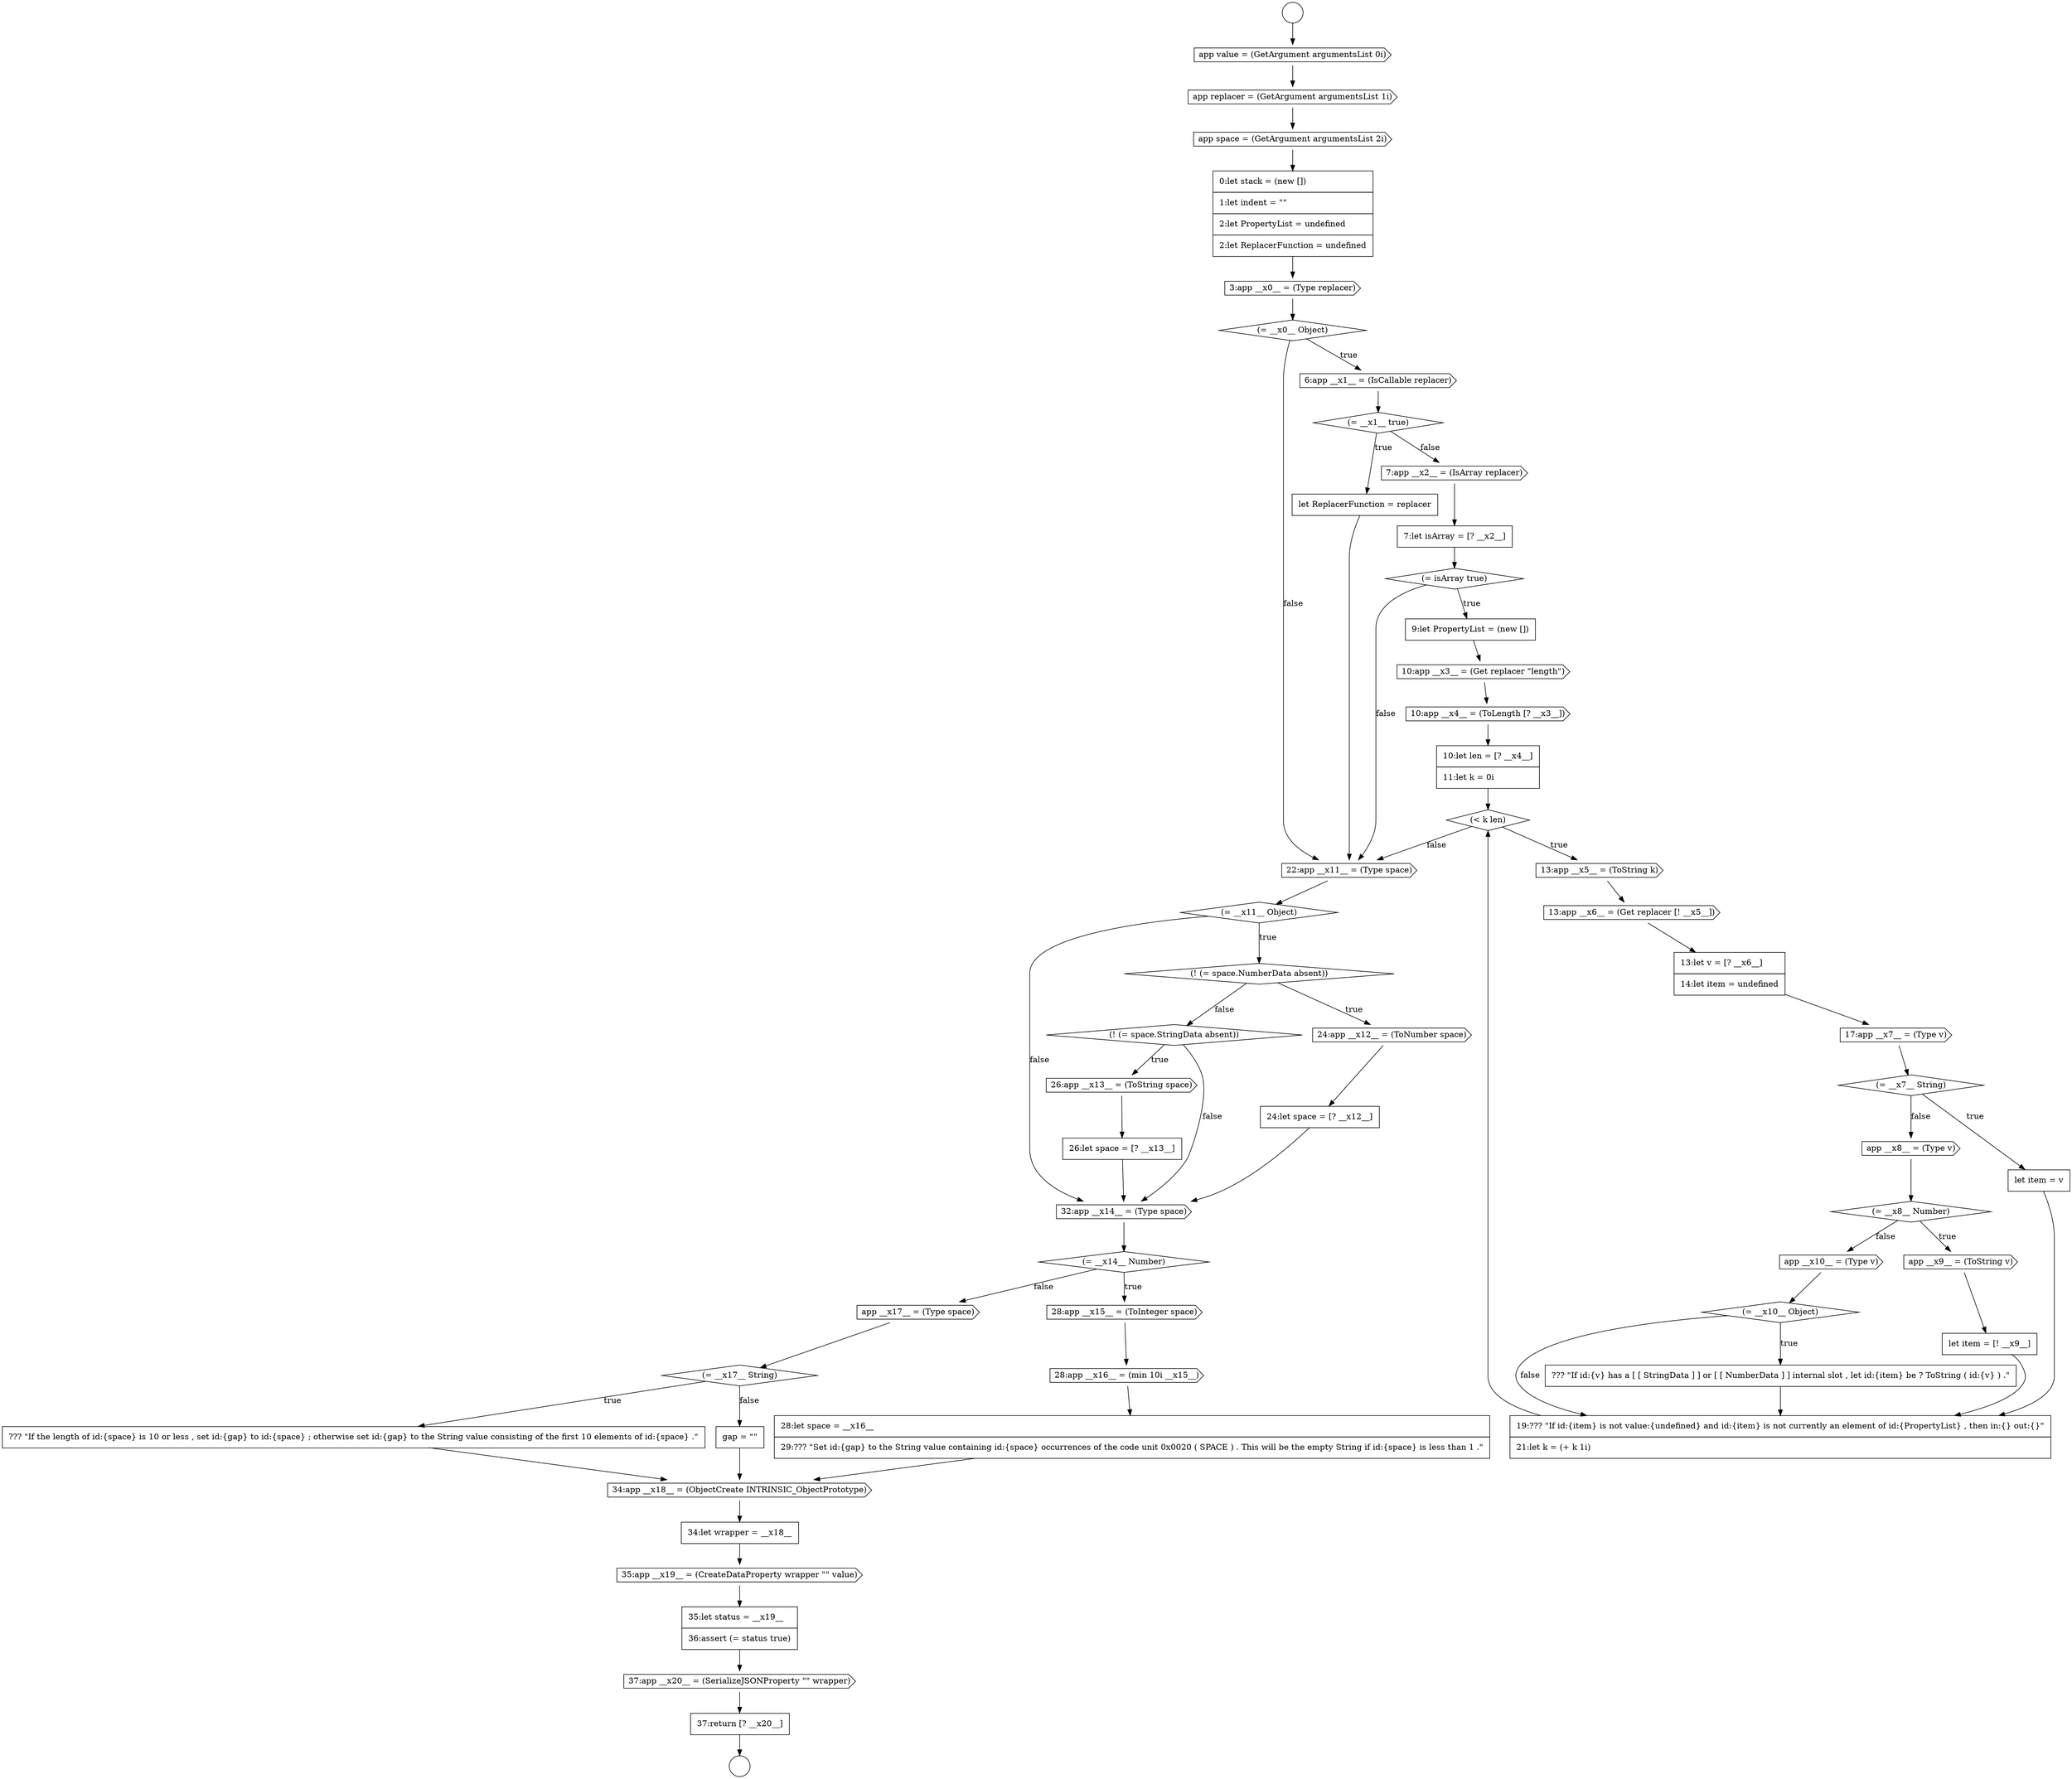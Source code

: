 digraph {
  node16894 [shape=none, margin=0, label=<<font color="black">
    <table border="0" cellborder="1" cellspacing="0" cellpadding="10">
      <tr><td align="left">??? &quot;If the length of id:{space} is 10 or less , set id:{gap} to id:{space} ; otherwise set id:{gap} to the String value consisting of the first 10 elements of id:{space} .&quot;</td></tr>
    </table>
  </font>> color="black" fillcolor="white" style=filled]
  node16890 [shape=cds, label=<<font color="black">28:app __x16__ = (min 10i __x15__)</font>> color="black" fillcolor="white" style=filled]
  node16897 [shape=none, margin=0, label=<<font color="black">
    <table border="0" cellborder="1" cellspacing="0" cellpadding="10">
      <tr><td align="left">34:let wrapper = __x18__</td></tr>
    </table>
  </font>> color="black" fillcolor="white" style=filled]
  node16882 [shape=cds, label=<<font color="black">24:app __x12__ = (ToNumber space)</font>> color="black" fillcolor="white" style=filled]
  node16899 [shape=none, margin=0, label=<<font color="black">
    <table border="0" cellborder="1" cellspacing="0" cellpadding="10">
      <tr><td align="left">35:let status = __x19__</td></tr>
      <tr><td align="left">36:assert (= status true)</td></tr>
    </table>
  </font>> color="black" fillcolor="white" style=filled]
  node16847 [shape=circle label=" " color="black" fillcolor="white" style=filled]
  node16886 [shape=none, margin=0, label=<<font color="black">
    <table border="0" cellborder="1" cellspacing="0" cellpadding="10">
      <tr><td align="left">26:let space = [? __x13__]</td></tr>
    </table>
  </font>> color="black" fillcolor="white" style=filled]
  node16896 [shape=cds, label=<<font color="black">34:app __x18__ = (ObjectCreate INTRINSIC_ObjectPrototype)</font>> color="black" fillcolor="white" style=filled]
  node16892 [shape=cds, label=<<font color="black">app __x17__ = (Type space)</font>> color="black" fillcolor="white" style=filled]
  node16884 [shape=diamond, label=<<font color="black">(! (= space.StringData absent))</font>> color="black" fillcolor="white" style=filled]
  node16898 [shape=cds, label=<<font color="black">35:app __x19__ = (CreateDataProperty wrapper &quot;&quot; value)</font>> color="black" fillcolor="white" style=filled]
  node16881 [shape=diamond, label=<<font color="black">(! (= space.NumberData absent))</font>> color="black" fillcolor="white" style=filled]
  node16862 [shape=cds, label=<<font color="black">10:app __x4__ = (ToLength [? __x3__])</font>> color="black" fillcolor="white" style=filled]
  node16868 [shape=cds, label=<<font color="black">17:app __x7__ = (Type v)</font>> color="black" fillcolor="white" style=filled]
  node16849 [shape=cds, label=<<font color="black">app replacer = (GetArgument argumentsList 1i)</font>> color="black" fillcolor="white" style=filled]
  node16877 [shape=none, margin=0, label=<<font color="black">
    <table border="0" cellborder="1" cellspacing="0" cellpadding="10">
      <tr><td align="left">??? &quot;If id:{v} has a [ [ StringData ] ] or [ [ NumberData ] ] internal slot , let id:{item} be ? ToString ( id:{v} ) .&quot;</td></tr>
    </table>
  </font>> color="black" fillcolor="white" style=filled]
  node16853 [shape=diamond, label=<<font color="black">(= __x0__ Object)</font>> color="black" fillcolor="white" style=filled]
  node16848 [shape=cds, label=<<font color="black">app value = (GetArgument argumentsList 0i)</font>> color="black" fillcolor="white" style=filled]
  node16873 [shape=cds, label=<<font color="black">app __x9__ = (ToString v)</font>> color="black" fillcolor="white" style=filled]
  node16872 [shape=diamond, label=<<font color="black">(= __x8__ Number)</font>> color="black" fillcolor="white" style=filled]
  node16885 [shape=cds, label=<<font color="black">26:app __x13__ = (ToString space)</font>> color="black" fillcolor="white" style=filled]
  node16858 [shape=none, margin=0, label=<<font color="black">
    <table border="0" cellborder="1" cellspacing="0" cellpadding="10">
      <tr><td align="left">7:let isArray = [? __x2__]</td></tr>
    </table>
  </font>> color="black" fillcolor="white" style=filled]
  node16861 [shape=cds, label=<<font color="black">10:app __x3__ = (Get replacer &quot;length&quot;)</font>> color="black" fillcolor="white" style=filled]
  node16865 [shape=cds, label=<<font color="black">13:app __x5__ = (ToString k)</font>> color="black" fillcolor="white" style=filled]
  node16880 [shape=diamond, label=<<font color="black">(= __x11__ Object)</font>> color="black" fillcolor="white" style=filled]
  node16893 [shape=diamond, label=<<font color="black">(= __x17__ String)</font>> color="black" fillcolor="white" style=filled]
  node16850 [shape=cds, label=<<font color="black">app space = (GetArgument argumentsList 2i)</font>> color="black" fillcolor="white" style=filled]
  node16889 [shape=cds, label=<<font color="black">28:app __x15__ = (ToInteger space)</font>> color="black" fillcolor="white" style=filled]
  node16854 [shape=cds, label=<<font color="black">6:app __x1__ = (IsCallable replacer)</font>> color="black" fillcolor="white" style=filled]
  node16879 [shape=cds, label=<<font color="black">22:app __x11__ = (Type space)</font>> color="black" fillcolor="white" style=filled]
  node16876 [shape=diamond, label=<<font color="black">(= __x10__ Object)</font>> color="black" fillcolor="white" style=filled]
  node16857 [shape=cds, label=<<font color="black">7:app __x2__ = (IsArray replacer)</font>> color="black" fillcolor="white" style=filled]
  node16869 [shape=diamond, label=<<font color="black">(= __x7__ String)</font>> color="black" fillcolor="white" style=filled]
  node16866 [shape=cds, label=<<font color="black">13:app __x6__ = (Get replacer [! __x5__])</font>> color="black" fillcolor="white" style=filled]
  node16855 [shape=diamond, label=<<font color="black">(= __x1__ true)</font>> color="black" fillcolor="white" style=filled]
  node16900 [shape=cds, label=<<font color="black">37:app __x20__ = (SerializeJSONProperty &quot;&quot; wrapper)</font>> color="black" fillcolor="white" style=filled]
  node16883 [shape=none, margin=0, label=<<font color="black">
    <table border="0" cellborder="1" cellspacing="0" cellpadding="10">
      <tr><td align="left">24:let space = [? __x12__]</td></tr>
    </table>
  </font>> color="black" fillcolor="white" style=filled]
  node16851 [shape=none, margin=0, label=<<font color="black">
    <table border="0" cellborder="1" cellspacing="0" cellpadding="10">
      <tr><td align="left">0:let stack = (new [])</td></tr>
      <tr><td align="left">1:let indent = &quot;&quot;</td></tr>
      <tr><td align="left">2:let PropertyList = undefined</td></tr>
      <tr><td align="left">2:let ReplacerFunction = undefined</td></tr>
    </table>
  </font>> color="black" fillcolor="white" style=filled]
  node16864 [shape=diamond, label=<<font color="black">(&lt; k len)</font>> color="black" fillcolor="white" style=filled]
  node16887 [shape=cds, label=<<font color="black">32:app __x14__ = (Type space)</font>> color="black" fillcolor="white" style=filled]
  node16863 [shape=none, margin=0, label=<<font color="black">
    <table border="0" cellborder="1" cellspacing="0" cellpadding="10">
      <tr><td align="left">10:let len = [? __x4__]</td></tr>
      <tr><td align="left">11:let k = 0i</td></tr>
    </table>
  </font>> color="black" fillcolor="white" style=filled]
  node16860 [shape=none, margin=0, label=<<font color="black">
    <table border="0" cellborder="1" cellspacing="0" cellpadding="10">
      <tr><td align="left">9:let PropertyList = (new [])</td></tr>
    </table>
  </font>> color="black" fillcolor="white" style=filled]
  node16875 [shape=cds, label=<<font color="black">app __x10__ = (Type v)</font>> color="black" fillcolor="white" style=filled]
  node16870 [shape=none, margin=0, label=<<font color="black">
    <table border="0" cellborder="1" cellspacing="0" cellpadding="10">
      <tr><td align="left">let item = v</td></tr>
    </table>
  </font>> color="black" fillcolor="white" style=filled]
  node16895 [shape=none, margin=0, label=<<font color="black">
    <table border="0" cellborder="1" cellspacing="0" cellpadding="10">
      <tr><td align="left">gap = &quot;&quot;</td></tr>
    </table>
  </font>> color="black" fillcolor="white" style=filled]
  node16846 [shape=circle label=" " color="black" fillcolor="white" style=filled]
  node16852 [shape=cds, label=<<font color="black">3:app __x0__ = (Type replacer)</font>> color="black" fillcolor="white" style=filled]
  node16867 [shape=none, margin=0, label=<<font color="black">
    <table border="0" cellborder="1" cellspacing="0" cellpadding="10">
      <tr><td align="left">13:let v = [? __x6__]</td></tr>
      <tr><td align="left">14:let item = undefined</td></tr>
    </table>
  </font>> color="black" fillcolor="white" style=filled]
  node16878 [shape=none, margin=0, label=<<font color="black">
    <table border="0" cellborder="1" cellspacing="0" cellpadding="10">
      <tr><td align="left">19:??? &quot;If id:{item} is not value:{undefined} and id:{item} is not currently an element of id:{PropertyList} , then in:{} out:{}&quot;</td></tr>
      <tr><td align="left">21:let k = (+ k 1i)</td></tr>
    </table>
  </font>> color="black" fillcolor="white" style=filled]
  node16871 [shape=cds, label=<<font color="black">app __x8__ = (Type v)</font>> color="black" fillcolor="white" style=filled]
  node16874 [shape=none, margin=0, label=<<font color="black">
    <table border="0" cellborder="1" cellspacing="0" cellpadding="10">
      <tr><td align="left">let item = [! __x9__]</td></tr>
    </table>
  </font>> color="black" fillcolor="white" style=filled]
  node16901 [shape=none, margin=0, label=<<font color="black">
    <table border="0" cellborder="1" cellspacing="0" cellpadding="10">
      <tr><td align="left">37:return [? __x20__]</td></tr>
    </table>
  </font>> color="black" fillcolor="white" style=filled]
  node16888 [shape=diamond, label=<<font color="black">(= __x14__ Number)</font>> color="black" fillcolor="white" style=filled]
  node16891 [shape=none, margin=0, label=<<font color="black">
    <table border="0" cellborder="1" cellspacing="0" cellpadding="10">
      <tr><td align="left">28:let space = __x16__</td></tr>
      <tr><td align="left">29:??? &quot;Set id:{gap} to the String value containing id:{space} occurrences of the code unit 0x0020 ( SPACE ) . This will be the empty String if id:{space} is less than 1 .&quot;</td></tr>
    </table>
  </font>> color="black" fillcolor="white" style=filled]
  node16859 [shape=diamond, label=<<font color="black">(= isArray true)</font>> color="black" fillcolor="white" style=filled]
  node16856 [shape=none, margin=0, label=<<font color="black">
    <table border="0" cellborder="1" cellspacing="0" cellpadding="10">
      <tr><td align="left">let ReplacerFunction = replacer</td></tr>
    </table>
  </font>> color="black" fillcolor="white" style=filled]
  node16866 -> node16867 [ color="black"]
  node16881 -> node16882 [label=<<font color="black">true</font>> color="black"]
  node16881 -> node16884 [label=<<font color="black">false</font>> color="black"]
  node16873 -> node16874 [ color="black"]
  node16857 -> node16858 [ color="black"]
  node16878 -> node16864 [ color="black"]
  node16851 -> node16852 [ color="black"]
  node16855 -> node16856 [label=<<font color="black">true</font>> color="black"]
  node16855 -> node16857 [label=<<font color="black">false</font>> color="black"]
  node16891 -> node16896 [ color="black"]
  node16877 -> node16878 [ color="black"]
  node16865 -> node16866 [ color="black"]
  node16897 -> node16898 [ color="black"]
  node16876 -> node16877 [label=<<font color="black">true</font>> color="black"]
  node16876 -> node16878 [label=<<font color="black">false</font>> color="black"]
  node16880 -> node16881 [label=<<font color="black">true</font>> color="black"]
  node16880 -> node16887 [label=<<font color="black">false</font>> color="black"]
  node16848 -> node16849 [ color="black"]
  node16872 -> node16873 [label=<<font color="black">true</font>> color="black"]
  node16872 -> node16875 [label=<<font color="black">false</font>> color="black"]
  node16852 -> node16853 [ color="black"]
  node16879 -> node16880 [ color="black"]
  node16869 -> node16870 [label=<<font color="black">true</font>> color="black"]
  node16869 -> node16871 [label=<<font color="black">false</font>> color="black"]
  node16898 -> node16899 [ color="black"]
  node16886 -> node16887 [ color="black"]
  node16899 -> node16900 [ color="black"]
  node16884 -> node16885 [label=<<font color="black">true</font>> color="black"]
  node16884 -> node16887 [label=<<font color="black">false</font>> color="black"]
  node16861 -> node16862 [ color="black"]
  node16888 -> node16889 [label=<<font color="black">true</font>> color="black"]
  node16888 -> node16892 [label=<<font color="black">false</font>> color="black"]
  node16854 -> node16855 [ color="black"]
  node16853 -> node16854 [label=<<font color="black">true</font>> color="black"]
  node16853 -> node16879 [label=<<font color="black">false</font>> color="black"]
  node16859 -> node16860 [label=<<font color="black">true</font>> color="black"]
  node16859 -> node16879 [label=<<font color="black">false</font>> color="black"]
  node16890 -> node16891 [ color="black"]
  node16901 -> node16847 [ color="black"]
  node16846 -> node16848 [ color="black"]
  node16871 -> node16872 [ color="black"]
  node16887 -> node16888 [ color="black"]
  node16858 -> node16859 [ color="black"]
  node16870 -> node16878 [ color="black"]
  node16863 -> node16864 [ color="black"]
  node16896 -> node16897 [ color="black"]
  node16893 -> node16894 [label=<<font color="black">true</font>> color="black"]
  node16893 -> node16895 [label=<<font color="black">false</font>> color="black"]
  node16868 -> node16869 [ color="black"]
  node16894 -> node16896 [ color="black"]
  node16862 -> node16863 [ color="black"]
  node16885 -> node16886 [ color="black"]
  node16892 -> node16893 [ color="black"]
  node16864 -> node16865 [label=<<font color="black">true</font>> color="black"]
  node16864 -> node16879 [label=<<font color="black">false</font>> color="black"]
  node16849 -> node16850 [ color="black"]
  node16867 -> node16868 [ color="black"]
  node16895 -> node16896 [ color="black"]
  node16860 -> node16861 [ color="black"]
  node16856 -> node16879 [ color="black"]
  node16875 -> node16876 [ color="black"]
  node16850 -> node16851 [ color="black"]
  node16883 -> node16887 [ color="black"]
  node16889 -> node16890 [ color="black"]
  node16874 -> node16878 [ color="black"]
  node16900 -> node16901 [ color="black"]
  node16882 -> node16883 [ color="black"]
}
